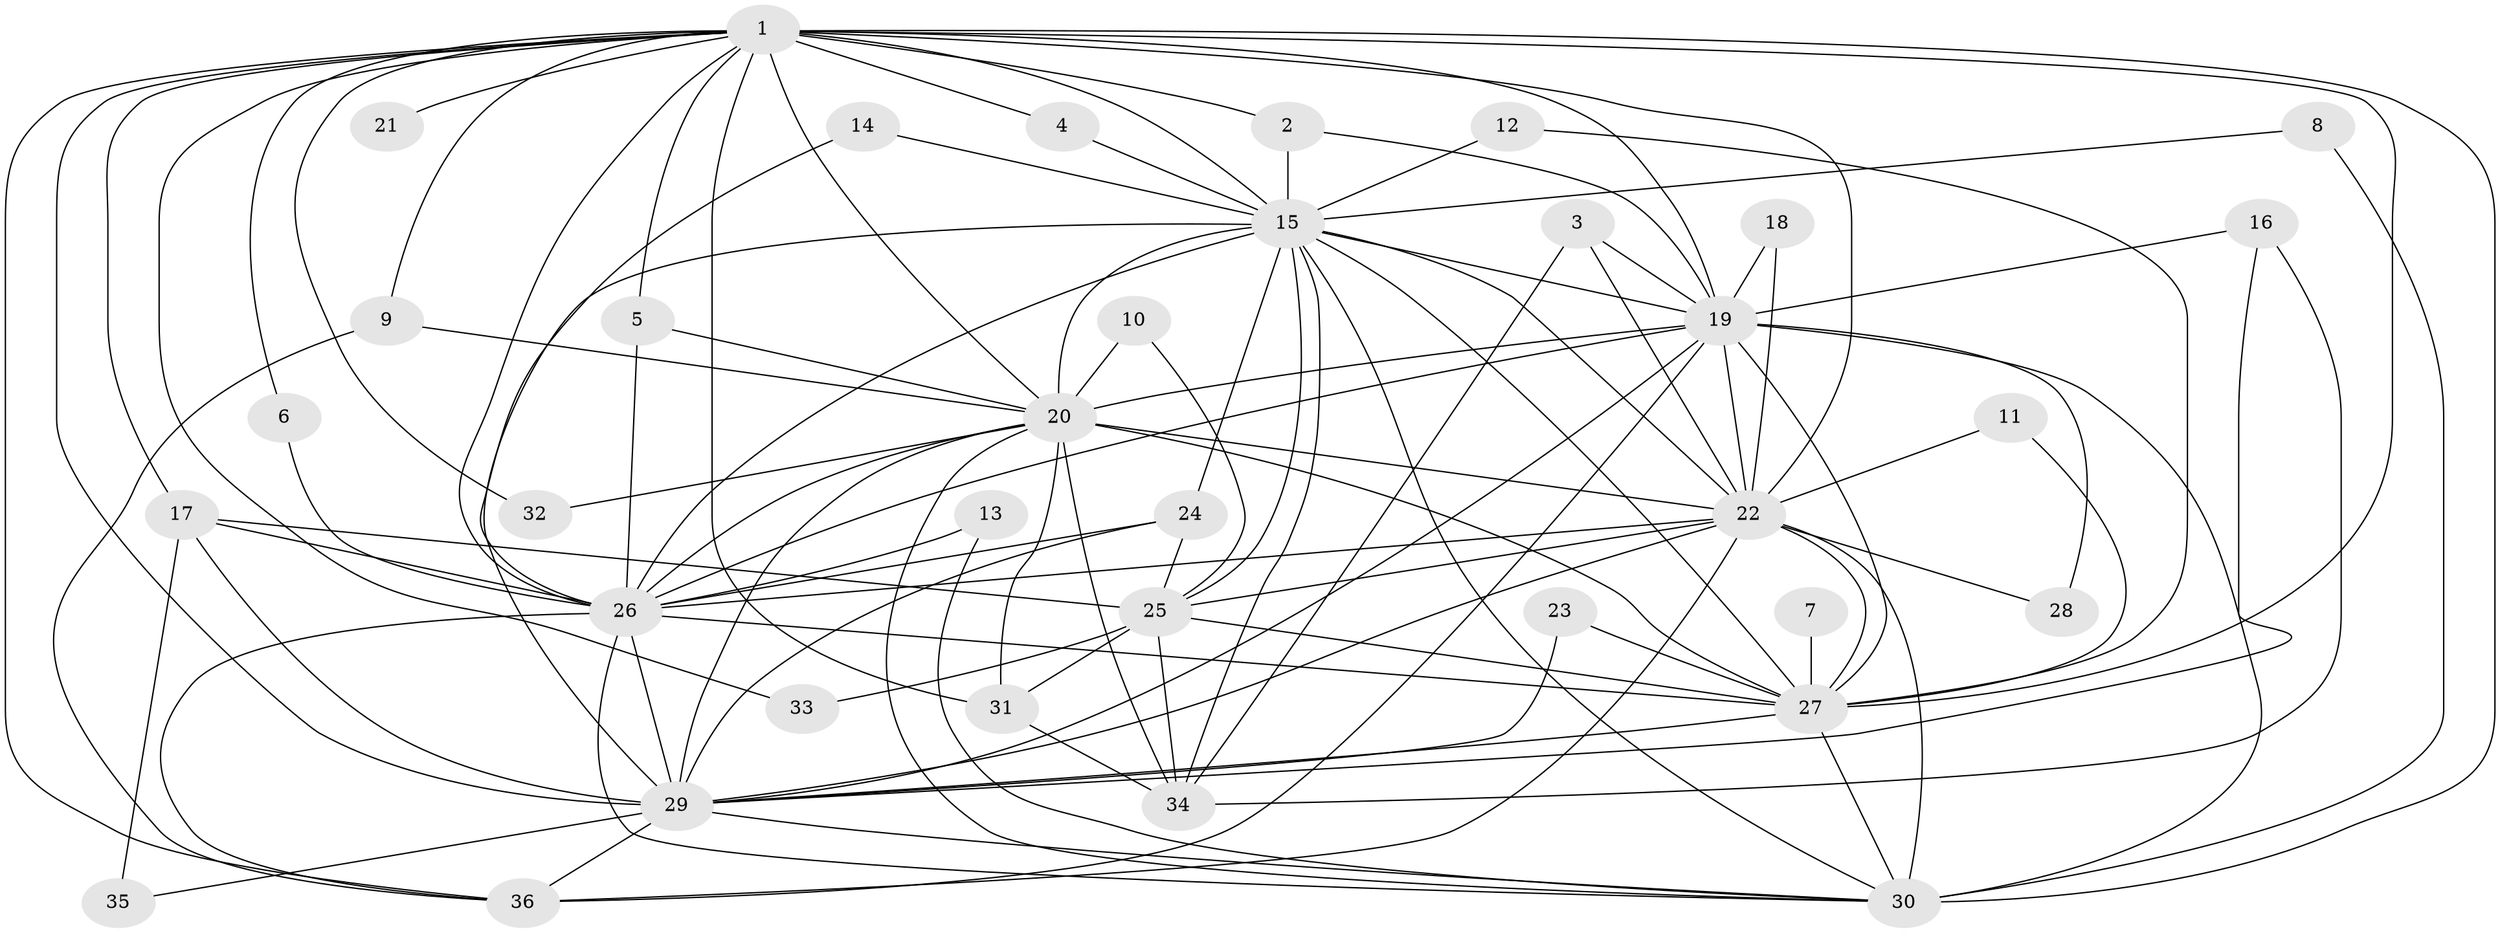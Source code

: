 // original degree distribution, {19: 0.014084507042253521, 16: 0.014084507042253521, 20: 0.014084507042253521, 17: 0.04225352112676056, 15: 0.014084507042253521, 14: 0.014084507042253521, 18: 0.014084507042253521, 13: 0.014084507042253521, 2: 0.5352112676056338, 11: 0.014084507042253521, 5: 0.056338028169014086, 3: 0.18309859154929578, 4: 0.056338028169014086, 6: 0.014084507042253521}
// Generated by graph-tools (version 1.1) at 2025/25/03/09/25 03:25:46]
// undirected, 36 vertices, 104 edges
graph export_dot {
graph [start="1"]
  node [color=gray90,style=filled];
  1;
  2;
  3;
  4;
  5;
  6;
  7;
  8;
  9;
  10;
  11;
  12;
  13;
  14;
  15;
  16;
  17;
  18;
  19;
  20;
  21;
  22;
  23;
  24;
  25;
  26;
  27;
  28;
  29;
  30;
  31;
  32;
  33;
  34;
  35;
  36;
  1 -- 2 [weight=1.0];
  1 -- 4 [weight=1.0];
  1 -- 5 [weight=1.0];
  1 -- 6 [weight=1.0];
  1 -- 9 [weight=1.0];
  1 -- 15 [weight=2.0];
  1 -- 17 [weight=2.0];
  1 -- 19 [weight=3.0];
  1 -- 20 [weight=2.0];
  1 -- 21 [weight=1.0];
  1 -- 22 [weight=3.0];
  1 -- 26 [weight=2.0];
  1 -- 27 [weight=2.0];
  1 -- 29 [weight=3.0];
  1 -- 30 [weight=3.0];
  1 -- 31 [weight=1.0];
  1 -- 32 [weight=1.0];
  1 -- 33 [weight=1.0];
  1 -- 36 [weight=1.0];
  2 -- 15 [weight=1.0];
  2 -- 19 [weight=1.0];
  3 -- 19 [weight=1.0];
  3 -- 22 [weight=1.0];
  3 -- 34 [weight=1.0];
  4 -- 15 [weight=1.0];
  5 -- 20 [weight=1.0];
  5 -- 26 [weight=1.0];
  6 -- 26 [weight=1.0];
  7 -- 27 [weight=1.0];
  8 -- 15 [weight=1.0];
  8 -- 30 [weight=2.0];
  9 -- 20 [weight=1.0];
  9 -- 36 [weight=1.0];
  10 -- 20 [weight=1.0];
  10 -- 25 [weight=1.0];
  11 -- 22 [weight=2.0];
  11 -- 27 [weight=1.0];
  12 -- 15 [weight=1.0];
  12 -- 27 [weight=1.0];
  13 -- 26 [weight=1.0];
  13 -- 30 [weight=1.0];
  14 -- 15 [weight=1.0];
  14 -- 26 [weight=1.0];
  15 -- 19 [weight=1.0];
  15 -- 20 [weight=1.0];
  15 -- 22 [weight=1.0];
  15 -- 24 [weight=1.0];
  15 -- 25 [weight=1.0];
  15 -- 26 [weight=1.0];
  15 -- 27 [weight=2.0];
  15 -- 29 [weight=1.0];
  15 -- 30 [weight=1.0];
  15 -- 34 [weight=1.0];
  16 -- 19 [weight=1.0];
  16 -- 29 [weight=1.0];
  16 -- 34 [weight=1.0];
  17 -- 25 [weight=1.0];
  17 -- 26 [weight=1.0];
  17 -- 29 [weight=1.0];
  17 -- 35 [weight=1.0];
  18 -- 19 [weight=1.0];
  18 -- 22 [weight=1.0];
  19 -- 20 [weight=1.0];
  19 -- 22 [weight=2.0];
  19 -- 26 [weight=1.0];
  19 -- 27 [weight=1.0];
  19 -- 28 [weight=1.0];
  19 -- 29 [weight=2.0];
  19 -- 30 [weight=1.0];
  19 -- 36 [weight=1.0];
  20 -- 22 [weight=1.0];
  20 -- 26 [weight=1.0];
  20 -- 27 [weight=2.0];
  20 -- 29 [weight=1.0];
  20 -- 30 [weight=1.0];
  20 -- 31 [weight=1.0];
  20 -- 32 [weight=1.0];
  20 -- 34 [weight=2.0];
  22 -- 25 [weight=3.0];
  22 -- 26 [weight=1.0];
  22 -- 27 [weight=1.0];
  22 -- 28 [weight=1.0];
  22 -- 29 [weight=2.0];
  22 -- 30 [weight=1.0];
  22 -- 36 [weight=1.0];
  23 -- 27 [weight=1.0];
  23 -- 29 [weight=1.0];
  24 -- 25 [weight=1.0];
  24 -- 26 [weight=1.0];
  24 -- 29 [weight=1.0];
  25 -- 27 [weight=1.0];
  25 -- 31 [weight=1.0];
  25 -- 33 [weight=1.0];
  25 -- 34 [weight=1.0];
  26 -- 27 [weight=1.0];
  26 -- 29 [weight=2.0];
  26 -- 30 [weight=1.0];
  26 -- 36 [weight=1.0];
  27 -- 29 [weight=1.0];
  27 -- 30 [weight=2.0];
  29 -- 30 [weight=1.0];
  29 -- 35 [weight=1.0];
  29 -- 36 [weight=1.0];
  31 -- 34 [weight=1.0];
}
